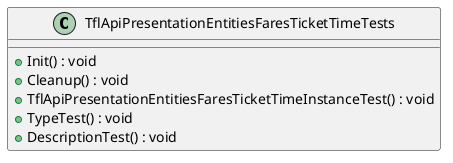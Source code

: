 @startuml
class TflApiPresentationEntitiesFaresTicketTimeTests {
    + Init() : void
    + Cleanup() : void
    + TflApiPresentationEntitiesFaresTicketTimeInstanceTest() : void
    + TypeTest() : void
    + DescriptionTest() : void
}
@enduml
